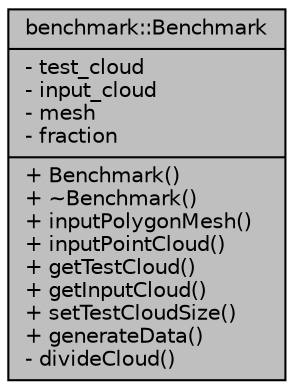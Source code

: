 digraph "benchmark::Benchmark"
{
 // INTERACTIVE_SVG=YES
 // LATEX_PDF_SIZE
  edge [fontname="Helvetica",fontsize="10",labelfontname="Helvetica",labelfontsize="10"];
  node [fontname="Helvetica",fontsize="10",shape=record];
  Node1 [label="{benchmark::Benchmark\n|- test_cloud\l- input_cloud\l- mesh\l- fraction\l|+ Benchmark()\l+ ~Benchmark()\l+ inputPolygonMesh()\l+ inputPointCloud()\l+ getTestCloud()\l+ getInputCloud()\l+ setTestCloudSize()\l+ generateData()\l- divideCloud()\l}",height=0.2,width=0.4,color="black", fillcolor="grey75", style="filled", fontcolor="black",tooltip="The Benchmark class."];
}
